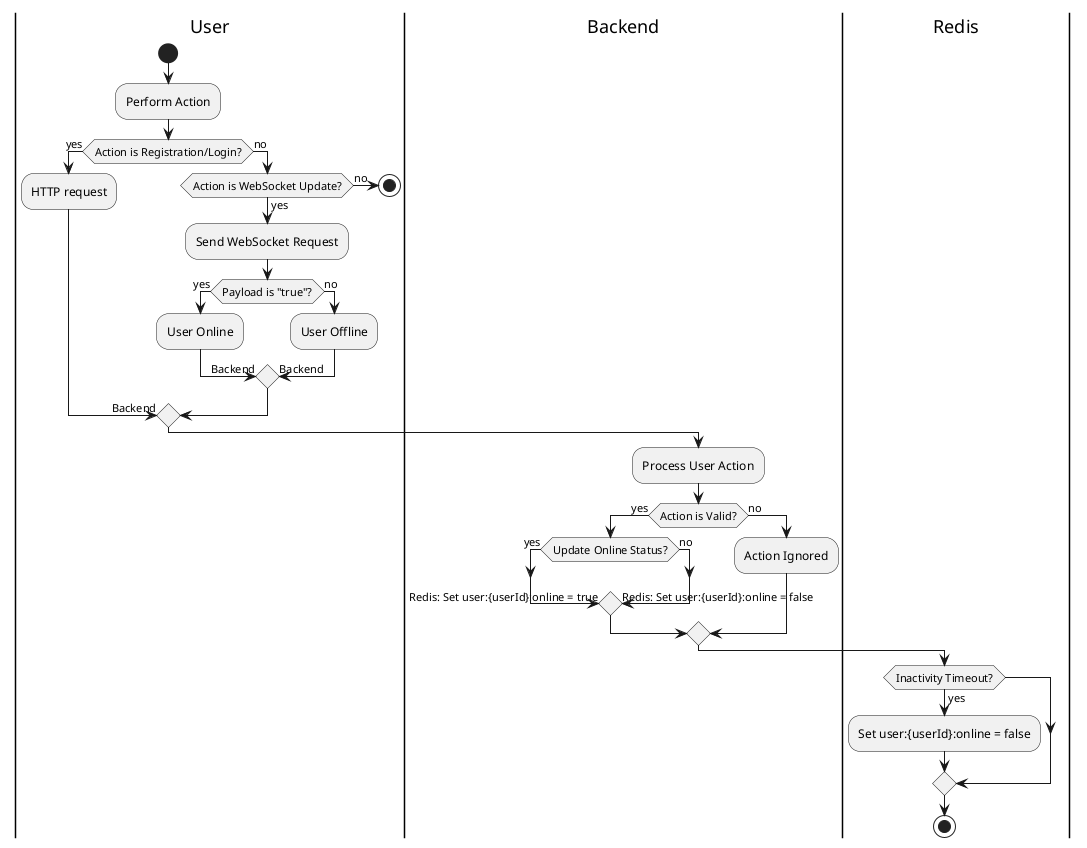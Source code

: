 @startuml
|User|
start
:Perform Action;
if (Action is Registration/Login?) then (yes)
  :HTTP request;
  -> Backend;
else (no)
  if (Action is WebSocket Update?) then (yes)
    :Send WebSocket Request;
    if (Payload is "true"?) then (yes)
      :User Online;
      -> Backend;
    else (no)
      :User Offline;
      -> Backend;
    endif
  else (no)
    stop
  endif
endif

|Backend|
:Process User Action;
if (Action is Valid?) then (yes)
  if (Update Online Status?) then (yes)
    -> Redis: Set user:{userId}:online = true;
  else (no)
    -> Redis: Set user:{userId}:online = false;
  endif
else (no)
  :Action Ignored;
endif

|Redis|
if (Inactivity Timeout?) then (yes)
  :Set user:{userId}:online = false;
endif

stop
@enduml
